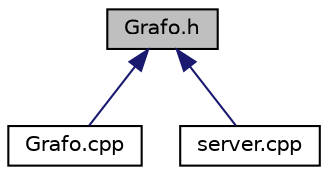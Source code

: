 digraph "Grafo.h"
{
  edge [fontname="Helvetica",fontsize="10",labelfontname="Helvetica",labelfontsize="10"];
  node [fontname="Helvetica",fontsize="10",shape=record];
  Node9 [label="Grafo.h",height=0.2,width=0.4,color="black", fillcolor="grey75", style="filled", fontcolor="black"];
  Node9 -> Node10 [dir="back",color="midnightblue",fontsize="10",style="solid",fontname="Helvetica"];
  Node10 [label="Grafo.cpp",height=0.2,width=0.4,color="black", fillcolor="white", style="filled",URL="$Grafo_8cpp.html"];
  Node9 -> Node11 [dir="back",color="midnightblue",fontsize="10",style="solid",fontname="Helvetica"];
  Node11 [label="server.cpp",height=0.2,width=0.4,color="black", fillcolor="white", style="filled",URL="$server_8cpp.html",tooltip="En este archivo se definen las funciones del servidor. "];
}

